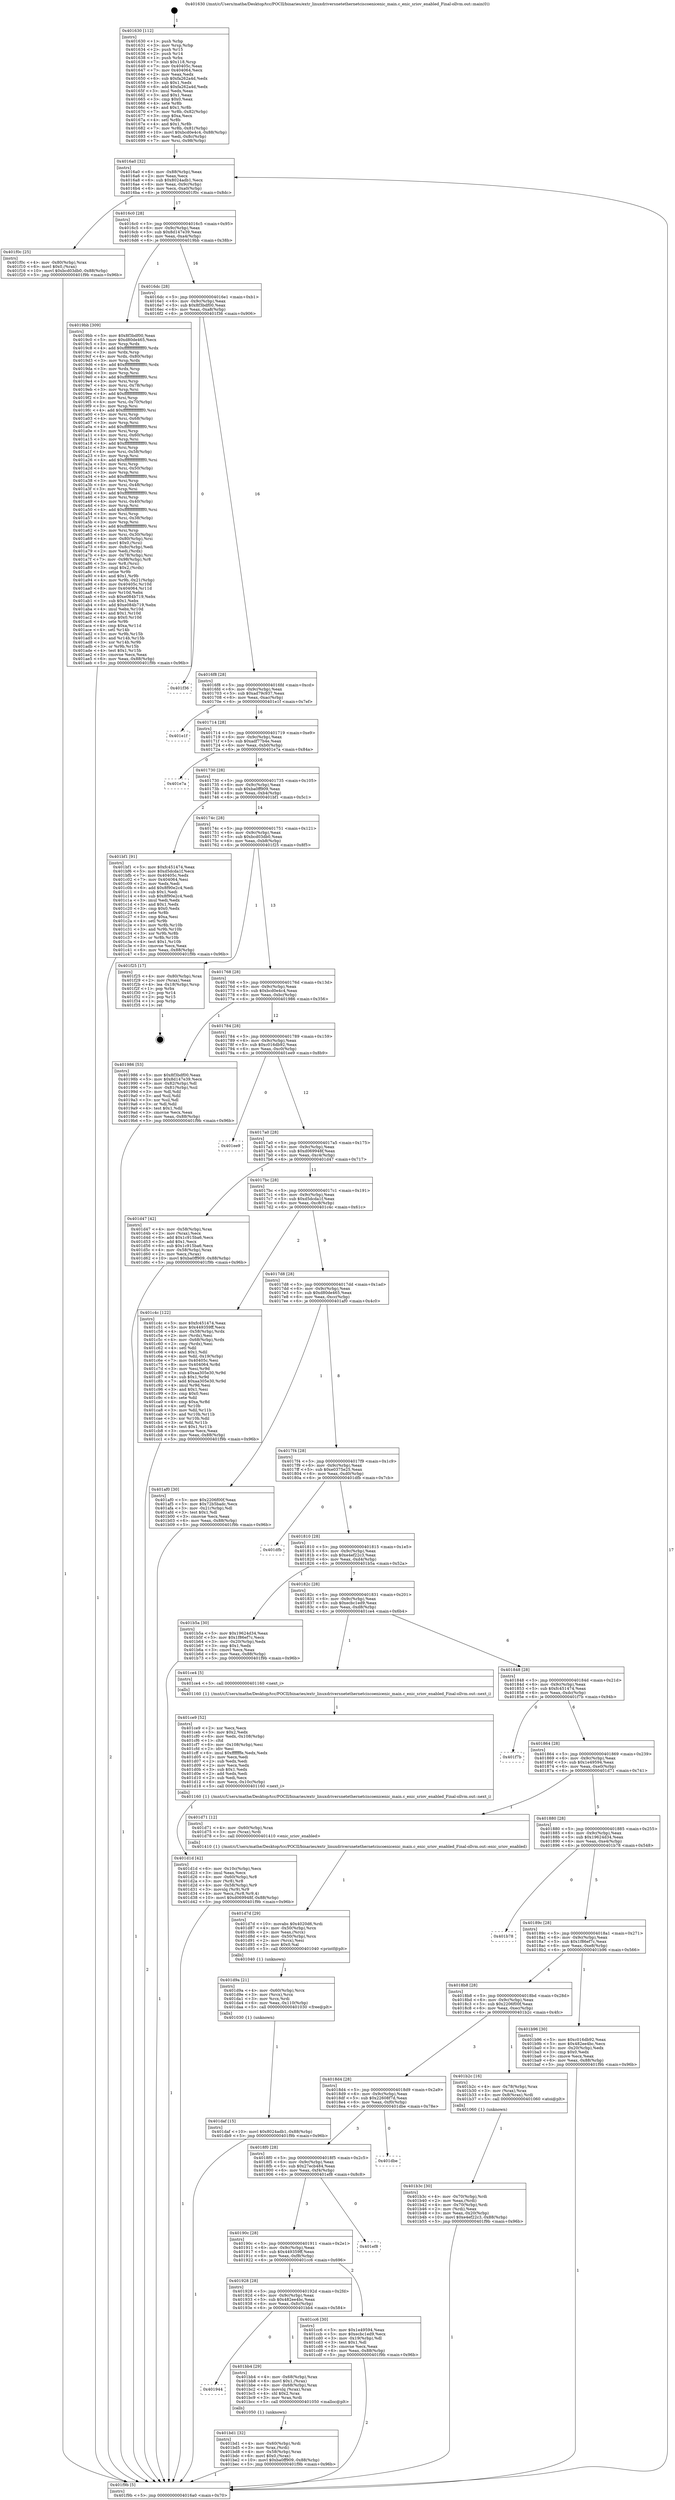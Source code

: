 digraph "0x401630" {
  label = "0x401630 (/mnt/c/Users/mathe/Desktop/tcc/POCII/binaries/extr_linuxdriversnetethernetciscoenicenic_main.c_enic_sriov_enabled_Final-ollvm.out::main(0))"
  labelloc = "t"
  node[shape=record]

  Entry [label="",width=0.3,height=0.3,shape=circle,fillcolor=black,style=filled]
  "0x4016a0" [label="{
     0x4016a0 [32]\l
     | [instrs]\l
     &nbsp;&nbsp;0x4016a0 \<+6\>: mov -0x88(%rbp),%eax\l
     &nbsp;&nbsp;0x4016a6 \<+2\>: mov %eax,%ecx\l
     &nbsp;&nbsp;0x4016a8 \<+6\>: sub $0x8024adb1,%ecx\l
     &nbsp;&nbsp;0x4016ae \<+6\>: mov %eax,-0x9c(%rbp)\l
     &nbsp;&nbsp;0x4016b4 \<+6\>: mov %ecx,-0xa0(%rbp)\l
     &nbsp;&nbsp;0x4016ba \<+6\>: je 0000000000401f0c \<main+0x8dc\>\l
  }"]
  "0x401f0c" [label="{
     0x401f0c [25]\l
     | [instrs]\l
     &nbsp;&nbsp;0x401f0c \<+4\>: mov -0x80(%rbp),%rax\l
     &nbsp;&nbsp;0x401f10 \<+6\>: movl $0x0,(%rax)\l
     &nbsp;&nbsp;0x401f16 \<+10\>: movl $0xbcd03db0,-0x88(%rbp)\l
     &nbsp;&nbsp;0x401f20 \<+5\>: jmp 0000000000401f9b \<main+0x96b\>\l
  }"]
  "0x4016c0" [label="{
     0x4016c0 [28]\l
     | [instrs]\l
     &nbsp;&nbsp;0x4016c0 \<+5\>: jmp 00000000004016c5 \<main+0x95\>\l
     &nbsp;&nbsp;0x4016c5 \<+6\>: mov -0x9c(%rbp),%eax\l
     &nbsp;&nbsp;0x4016cb \<+5\>: sub $0x8d147e39,%eax\l
     &nbsp;&nbsp;0x4016d0 \<+6\>: mov %eax,-0xa4(%rbp)\l
     &nbsp;&nbsp;0x4016d6 \<+6\>: je 00000000004019bb \<main+0x38b\>\l
  }"]
  Exit [label="",width=0.3,height=0.3,shape=circle,fillcolor=black,style=filled,peripheries=2]
  "0x4019bb" [label="{
     0x4019bb [309]\l
     | [instrs]\l
     &nbsp;&nbsp;0x4019bb \<+5\>: mov $0x8f3bdf00,%eax\l
     &nbsp;&nbsp;0x4019c0 \<+5\>: mov $0xd80de465,%ecx\l
     &nbsp;&nbsp;0x4019c5 \<+3\>: mov %rsp,%rdx\l
     &nbsp;&nbsp;0x4019c8 \<+4\>: add $0xfffffffffffffff0,%rdx\l
     &nbsp;&nbsp;0x4019cc \<+3\>: mov %rdx,%rsp\l
     &nbsp;&nbsp;0x4019cf \<+4\>: mov %rdx,-0x80(%rbp)\l
     &nbsp;&nbsp;0x4019d3 \<+3\>: mov %rsp,%rdx\l
     &nbsp;&nbsp;0x4019d6 \<+4\>: add $0xfffffffffffffff0,%rdx\l
     &nbsp;&nbsp;0x4019da \<+3\>: mov %rdx,%rsp\l
     &nbsp;&nbsp;0x4019dd \<+3\>: mov %rsp,%rsi\l
     &nbsp;&nbsp;0x4019e0 \<+4\>: add $0xfffffffffffffff0,%rsi\l
     &nbsp;&nbsp;0x4019e4 \<+3\>: mov %rsi,%rsp\l
     &nbsp;&nbsp;0x4019e7 \<+4\>: mov %rsi,-0x78(%rbp)\l
     &nbsp;&nbsp;0x4019eb \<+3\>: mov %rsp,%rsi\l
     &nbsp;&nbsp;0x4019ee \<+4\>: add $0xfffffffffffffff0,%rsi\l
     &nbsp;&nbsp;0x4019f2 \<+3\>: mov %rsi,%rsp\l
     &nbsp;&nbsp;0x4019f5 \<+4\>: mov %rsi,-0x70(%rbp)\l
     &nbsp;&nbsp;0x4019f9 \<+3\>: mov %rsp,%rsi\l
     &nbsp;&nbsp;0x4019fc \<+4\>: add $0xfffffffffffffff0,%rsi\l
     &nbsp;&nbsp;0x401a00 \<+3\>: mov %rsi,%rsp\l
     &nbsp;&nbsp;0x401a03 \<+4\>: mov %rsi,-0x68(%rbp)\l
     &nbsp;&nbsp;0x401a07 \<+3\>: mov %rsp,%rsi\l
     &nbsp;&nbsp;0x401a0a \<+4\>: add $0xfffffffffffffff0,%rsi\l
     &nbsp;&nbsp;0x401a0e \<+3\>: mov %rsi,%rsp\l
     &nbsp;&nbsp;0x401a11 \<+4\>: mov %rsi,-0x60(%rbp)\l
     &nbsp;&nbsp;0x401a15 \<+3\>: mov %rsp,%rsi\l
     &nbsp;&nbsp;0x401a18 \<+4\>: add $0xfffffffffffffff0,%rsi\l
     &nbsp;&nbsp;0x401a1c \<+3\>: mov %rsi,%rsp\l
     &nbsp;&nbsp;0x401a1f \<+4\>: mov %rsi,-0x58(%rbp)\l
     &nbsp;&nbsp;0x401a23 \<+3\>: mov %rsp,%rsi\l
     &nbsp;&nbsp;0x401a26 \<+4\>: add $0xfffffffffffffff0,%rsi\l
     &nbsp;&nbsp;0x401a2a \<+3\>: mov %rsi,%rsp\l
     &nbsp;&nbsp;0x401a2d \<+4\>: mov %rsi,-0x50(%rbp)\l
     &nbsp;&nbsp;0x401a31 \<+3\>: mov %rsp,%rsi\l
     &nbsp;&nbsp;0x401a34 \<+4\>: add $0xfffffffffffffff0,%rsi\l
     &nbsp;&nbsp;0x401a38 \<+3\>: mov %rsi,%rsp\l
     &nbsp;&nbsp;0x401a3b \<+4\>: mov %rsi,-0x48(%rbp)\l
     &nbsp;&nbsp;0x401a3f \<+3\>: mov %rsp,%rsi\l
     &nbsp;&nbsp;0x401a42 \<+4\>: add $0xfffffffffffffff0,%rsi\l
     &nbsp;&nbsp;0x401a46 \<+3\>: mov %rsi,%rsp\l
     &nbsp;&nbsp;0x401a49 \<+4\>: mov %rsi,-0x40(%rbp)\l
     &nbsp;&nbsp;0x401a4d \<+3\>: mov %rsp,%rsi\l
     &nbsp;&nbsp;0x401a50 \<+4\>: add $0xfffffffffffffff0,%rsi\l
     &nbsp;&nbsp;0x401a54 \<+3\>: mov %rsi,%rsp\l
     &nbsp;&nbsp;0x401a57 \<+4\>: mov %rsi,-0x38(%rbp)\l
     &nbsp;&nbsp;0x401a5b \<+3\>: mov %rsp,%rsi\l
     &nbsp;&nbsp;0x401a5e \<+4\>: add $0xfffffffffffffff0,%rsi\l
     &nbsp;&nbsp;0x401a62 \<+3\>: mov %rsi,%rsp\l
     &nbsp;&nbsp;0x401a65 \<+4\>: mov %rsi,-0x30(%rbp)\l
     &nbsp;&nbsp;0x401a69 \<+4\>: mov -0x80(%rbp),%rsi\l
     &nbsp;&nbsp;0x401a6d \<+6\>: movl $0x0,(%rsi)\l
     &nbsp;&nbsp;0x401a73 \<+6\>: mov -0x8c(%rbp),%edi\l
     &nbsp;&nbsp;0x401a79 \<+2\>: mov %edi,(%rdx)\l
     &nbsp;&nbsp;0x401a7b \<+4\>: mov -0x78(%rbp),%rsi\l
     &nbsp;&nbsp;0x401a7f \<+7\>: mov -0x98(%rbp),%r8\l
     &nbsp;&nbsp;0x401a86 \<+3\>: mov %r8,(%rsi)\l
     &nbsp;&nbsp;0x401a89 \<+3\>: cmpl $0x2,(%rdx)\l
     &nbsp;&nbsp;0x401a8c \<+4\>: setne %r9b\l
     &nbsp;&nbsp;0x401a90 \<+4\>: and $0x1,%r9b\l
     &nbsp;&nbsp;0x401a94 \<+4\>: mov %r9b,-0x21(%rbp)\l
     &nbsp;&nbsp;0x401a98 \<+8\>: mov 0x40405c,%r10d\l
     &nbsp;&nbsp;0x401aa0 \<+8\>: mov 0x404064,%r11d\l
     &nbsp;&nbsp;0x401aa8 \<+3\>: mov %r10d,%ebx\l
     &nbsp;&nbsp;0x401aab \<+6\>: sub $0xe084b719,%ebx\l
     &nbsp;&nbsp;0x401ab1 \<+3\>: sub $0x1,%ebx\l
     &nbsp;&nbsp;0x401ab4 \<+6\>: add $0xe084b719,%ebx\l
     &nbsp;&nbsp;0x401aba \<+4\>: imul %ebx,%r10d\l
     &nbsp;&nbsp;0x401abe \<+4\>: and $0x1,%r10d\l
     &nbsp;&nbsp;0x401ac2 \<+4\>: cmp $0x0,%r10d\l
     &nbsp;&nbsp;0x401ac6 \<+4\>: sete %r9b\l
     &nbsp;&nbsp;0x401aca \<+4\>: cmp $0xa,%r11d\l
     &nbsp;&nbsp;0x401ace \<+4\>: setl %r14b\l
     &nbsp;&nbsp;0x401ad2 \<+3\>: mov %r9b,%r15b\l
     &nbsp;&nbsp;0x401ad5 \<+3\>: and %r14b,%r15b\l
     &nbsp;&nbsp;0x401ad8 \<+3\>: xor %r14b,%r9b\l
     &nbsp;&nbsp;0x401adb \<+3\>: or %r9b,%r15b\l
     &nbsp;&nbsp;0x401ade \<+4\>: test $0x1,%r15b\l
     &nbsp;&nbsp;0x401ae2 \<+3\>: cmovne %ecx,%eax\l
     &nbsp;&nbsp;0x401ae5 \<+6\>: mov %eax,-0x88(%rbp)\l
     &nbsp;&nbsp;0x401aeb \<+5\>: jmp 0000000000401f9b \<main+0x96b\>\l
  }"]
  "0x4016dc" [label="{
     0x4016dc [28]\l
     | [instrs]\l
     &nbsp;&nbsp;0x4016dc \<+5\>: jmp 00000000004016e1 \<main+0xb1\>\l
     &nbsp;&nbsp;0x4016e1 \<+6\>: mov -0x9c(%rbp),%eax\l
     &nbsp;&nbsp;0x4016e7 \<+5\>: sub $0x8f3bdf00,%eax\l
     &nbsp;&nbsp;0x4016ec \<+6\>: mov %eax,-0xa8(%rbp)\l
     &nbsp;&nbsp;0x4016f2 \<+6\>: je 0000000000401f36 \<main+0x906\>\l
  }"]
  "0x401daf" [label="{
     0x401daf [15]\l
     | [instrs]\l
     &nbsp;&nbsp;0x401daf \<+10\>: movl $0x8024adb1,-0x88(%rbp)\l
     &nbsp;&nbsp;0x401db9 \<+5\>: jmp 0000000000401f9b \<main+0x96b\>\l
  }"]
  "0x401f36" [label="{
     0x401f36\l
  }", style=dashed]
  "0x4016f8" [label="{
     0x4016f8 [28]\l
     | [instrs]\l
     &nbsp;&nbsp;0x4016f8 \<+5\>: jmp 00000000004016fd \<main+0xcd\>\l
     &nbsp;&nbsp;0x4016fd \<+6\>: mov -0x9c(%rbp),%eax\l
     &nbsp;&nbsp;0x401703 \<+5\>: sub $0xad79c937,%eax\l
     &nbsp;&nbsp;0x401708 \<+6\>: mov %eax,-0xac(%rbp)\l
     &nbsp;&nbsp;0x40170e \<+6\>: je 0000000000401e1f \<main+0x7ef\>\l
  }"]
  "0x401d9a" [label="{
     0x401d9a [21]\l
     | [instrs]\l
     &nbsp;&nbsp;0x401d9a \<+4\>: mov -0x60(%rbp),%rcx\l
     &nbsp;&nbsp;0x401d9e \<+3\>: mov (%rcx),%rcx\l
     &nbsp;&nbsp;0x401da1 \<+3\>: mov %rcx,%rdi\l
     &nbsp;&nbsp;0x401da4 \<+6\>: mov %eax,-0x110(%rbp)\l
     &nbsp;&nbsp;0x401daa \<+5\>: call 0000000000401030 \<free@plt\>\l
     | [calls]\l
     &nbsp;&nbsp;0x401030 \{1\} (unknown)\l
  }"]
  "0x401e1f" [label="{
     0x401e1f\l
  }", style=dashed]
  "0x401714" [label="{
     0x401714 [28]\l
     | [instrs]\l
     &nbsp;&nbsp;0x401714 \<+5\>: jmp 0000000000401719 \<main+0xe9\>\l
     &nbsp;&nbsp;0x401719 \<+6\>: mov -0x9c(%rbp),%eax\l
     &nbsp;&nbsp;0x40171f \<+5\>: sub $0xadf77b4e,%eax\l
     &nbsp;&nbsp;0x401724 \<+6\>: mov %eax,-0xb0(%rbp)\l
     &nbsp;&nbsp;0x40172a \<+6\>: je 0000000000401e7a \<main+0x84a\>\l
  }"]
  "0x401d7d" [label="{
     0x401d7d [29]\l
     | [instrs]\l
     &nbsp;&nbsp;0x401d7d \<+10\>: movabs $0x4020d6,%rdi\l
     &nbsp;&nbsp;0x401d87 \<+4\>: mov -0x50(%rbp),%rcx\l
     &nbsp;&nbsp;0x401d8b \<+2\>: mov %eax,(%rcx)\l
     &nbsp;&nbsp;0x401d8d \<+4\>: mov -0x50(%rbp),%rcx\l
     &nbsp;&nbsp;0x401d91 \<+2\>: mov (%rcx),%esi\l
     &nbsp;&nbsp;0x401d93 \<+2\>: mov $0x0,%al\l
     &nbsp;&nbsp;0x401d95 \<+5\>: call 0000000000401040 \<printf@plt\>\l
     | [calls]\l
     &nbsp;&nbsp;0x401040 \{1\} (unknown)\l
  }"]
  "0x401e7a" [label="{
     0x401e7a\l
  }", style=dashed]
  "0x401730" [label="{
     0x401730 [28]\l
     | [instrs]\l
     &nbsp;&nbsp;0x401730 \<+5\>: jmp 0000000000401735 \<main+0x105\>\l
     &nbsp;&nbsp;0x401735 \<+6\>: mov -0x9c(%rbp),%eax\l
     &nbsp;&nbsp;0x40173b \<+5\>: sub $0xba0ff909,%eax\l
     &nbsp;&nbsp;0x401740 \<+6\>: mov %eax,-0xb4(%rbp)\l
     &nbsp;&nbsp;0x401746 \<+6\>: je 0000000000401bf1 \<main+0x5c1\>\l
  }"]
  "0x401d1d" [label="{
     0x401d1d [42]\l
     | [instrs]\l
     &nbsp;&nbsp;0x401d1d \<+6\>: mov -0x10c(%rbp),%ecx\l
     &nbsp;&nbsp;0x401d23 \<+3\>: imul %eax,%ecx\l
     &nbsp;&nbsp;0x401d26 \<+4\>: mov -0x60(%rbp),%r8\l
     &nbsp;&nbsp;0x401d2a \<+3\>: mov (%r8),%r8\l
     &nbsp;&nbsp;0x401d2d \<+4\>: mov -0x58(%rbp),%r9\l
     &nbsp;&nbsp;0x401d31 \<+3\>: movslq (%r9),%r9\l
     &nbsp;&nbsp;0x401d34 \<+4\>: mov %ecx,(%r8,%r9,4)\l
     &nbsp;&nbsp;0x401d38 \<+10\>: movl $0xd069948f,-0x88(%rbp)\l
     &nbsp;&nbsp;0x401d42 \<+5\>: jmp 0000000000401f9b \<main+0x96b\>\l
  }"]
  "0x401bf1" [label="{
     0x401bf1 [91]\l
     | [instrs]\l
     &nbsp;&nbsp;0x401bf1 \<+5\>: mov $0xfc451474,%eax\l
     &nbsp;&nbsp;0x401bf6 \<+5\>: mov $0xd5dcda1f,%ecx\l
     &nbsp;&nbsp;0x401bfb \<+7\>: mov 0x40405c,%edx\l
     &nbsp;&nbsp;0x401c02 \<+7\>: mov 0x404064,%esi\l
     &nbsp;&nbsp;0x401c09 \<+2\>: mov %edx,%edi\l
     &nbsp;&nbsp;0x401c0b \<+6\>: add $0x8f90e2c4,%edi\l
     &nbsp;&nbsp;0x401c11 \<+3\>: sub $0x1,%edi\l
     &nbsp;&nbsp;0x401c14 \<+6\>: sub $0x8f90e2c4,%edi\l
     &nbsp;&nbsp;0x401c1a \<+3\>: imul %edi,%edx\l
     &nbsp;&nbsp;0x401c1d \<+3\>: and $0x1,%edx\l
     &nbsp;&nbsp;0x401c20 \<+3\>: cmp $0x0,%edx\l
     &nbsp;&nbsp;0x401c23 \<+4\>: sete %r8b\l
     &nbsp;&nbsp;0x401c27 \<+3\>: cmp $0xa,%esi\l
     &nbsp;&nbsp;0x401c2a \<+4\>: setl %r9b\l
     &nbsp;&nbsp;0x401c2e \<+3\>: mov %r8b,%r10b\l
     &nbsp;&nbsp;0x401c31 \<+3\>: and %r9b,%r10b\l
     &nbsp;&nbsp;0x401c34 \<+3\>: xor %r9b,%r8b\l
     &nbsp;&nbsp;0x401c37 \<+3\>: or %r8b,%r10b\l
     &nbsp;&nbsp;0x401c3a \<+4\>: test $0x1,%r10b\l
     &nbsp;&nbsp;0x401c3e \<+3\>: cmovne %ecx,%eax\l
     &nbsp;&nbsp;0x401c41 \<+6\>: mov %eax,-0x88(%rbp)\l
     &nbsp;&nbsp;0x401c47 \<+5\>: jmp 0000000000401f9b \<main+0x96b\>\l
  }"]
  "0x40174c" [label="{
     0x40174c [28]\l
     | [instrs]\l
     &nbsp;&nbsp;0x40174c \<+5\>: jmp 0000000000401751 \<main+0x121\>\l
     &nbsp;&nbsp;0x401751 \<+6\>: mov -0x9c(%rbp),%eax\l
     &nbsp;&nbsp;0x401757 \<+5\>: sub $0xbcd03db0,%eax\l
     &nbsp;&nbsp;0x40175c \<+6\>: mov %eax,-0xb8(%rbp)\l
     &nbsp;&nbsp;0x401762 \<+6\>: je 0000000000401f25 \<main+0x8f5\>\l
  }"]
  "0x401ce9" [label="{
     0x401ce9 [52]\l
     | [instrs]\l
     &nbsp;&nbsp;0x401ce9 \<+2\>: xor %ecx,%ecx\l
     &nbsp;&nbsp;0x401ceb \<+5\>: mov $0x2,%edx\l
     &nbsp;&nbsp;0x401cf0 \<+6\>: mov %edx,-0x108(%rbp)\l
     &nbsp;&nbsp;0x401cf6 \<+1\>: cltd\l
     &nbsp;&nbsp;0x401cf7 \<+6\>: mov -0x108(%rbp),%esi\l
     &nbsp;&nbsp;0x401cfd \<+2\>: idiv %esi\l
     &nbsp;&nbsp;0x401cff \<+6\>: imul $0xfffffffe,%edx,%edx\l
     &nbsp;&nbsp;0x401d05 \<+2\>: mov %ecx,%edi\l
     &nbsp;&nbsp;0x401d07 \<+2\>: sub %edx,%edi\l
     &nbsp;&nbsp;0x401d09 \<+2\>: mov %ecx,%edx\l
     &nbsp;&nbsp;0x401d0b \<+3\>: sub $0x1,%edx\l
     &nbsp;&nbsp;0x401d0e \<+2\>: add %edx,%edi\l
     &nbsp;&nbsp;0x401d10 \<+2\>: sub %edi,%ecx\l
     &nbsp;&nbsp;0x401d12 \<+6\>: mov %ecx,-0x10c(%rbp)\l
     &nbsp;&nbsp;0x401d18 \<+5\>: call 0000000000401160 \<next_i\>\l
     | [calls]\l
     &nbsp;&nbsp;0x401160 \{1\} (/mnt/c/Users/mathe/Desktop/tcc/POCII/binaries/extr_linuxdriversnetethernetciscoenicenic_main.c_enic_sriov_enabled_Final-ollvm.out::next_i)\l
  }"]
  "0x401f25" [label="{
     0x401f25 [17]\l
     | [instrs]\l
     &nbsp;&nbsp;0x401f25 \<+4\>: mov -0x80(%rbp),%rax\l
     &nbsp;&nbsp;0x401f29 \<+2\>: mov (%rax),%eax\l
     &nbsp;&nbsp;0x401f2b \<+4\>: lea -0x18(%rbp),%rsp\l
     &nbsp;&nbsp;0x401f2f \<+1\>: pop %rbx\l
     &nbsp;&nbsp;0x401f30 \<+2\>: pop %r14\l
     &nbsp;&nbsp;0x401f32 \<+2\>: pop %r15\l
     &nbsp;&nbsp;0x401f34 \<+1\>: pop %rbp\l
     &nbsp;&nbsp;0x401f35 \<+1\>: ret\l
  }"]
  "0x401768" [label="{
     0x401768 [28]\l
     | [instrs]\l
     &nbsp;&nbsp;0x401768 \<+5\>: jmp 000000000040176d \<main+0x13d\>\l
     &nbsp;&nbsp;0x40176d \<+6\>: mov -0x9c(%rbp),%eax\l
     &nbsp;&nbsp;0x401773 \<+5\>: sub $0xbcd0e4c4,%eax\l
     &nbsp;&nbsp;0x401778 \<+6\>: mov %eax,-0xbc(%rbp)\l
     &nbsp;&nbsp;0x40177e \<+6\>: je 0000000000401986 \<main+0x356\>\l
  }"]
  "0x401bd1" [label="{
     0x401bd1 [32]\l
     | [instrs]\l
     &nbsp;&nbsp;0x401bd1 \<+4\>: mov -0x60(%rbp),%rdi\l
     &nbsp;&nbsp;0x401bd5 \<+3\>: mov %rax,(%rdi)\l
     &nbsp;&nbsp;0x401bd8 \<+4\>: mov -0x58(%rbp),%rax\l
     &nbsp;&nbsp;0x401bdc \<+6\>: movl $0x0,(%rax)\l
     &nbsp;&nbsp;0x401be2 \<+10\>: movl $0xba0ff909,-0x88(%rbp)\l
     &nbsp;&nbsp;0x401bec \<+5\>: jmp 0000000000401f9b \<main+0x96b\>\l
  }"]
  "0x401986" [label="{
     0x401986 [53]\l
     | [instrs]\l
     &nbsp;&nbsp;0x401986 \<+5\>: mov $0x8f3bdf00,%eax\l
     &nbsp;&nbsp;0x40198b \<+5\>: mov $0x8d147e39,%ecx\l
     &nbsp;&nbsp;0x401990 \<+6\>: mov -0x82(%rbp),%dl\l
     &nbsp;&nbsp;0x401996 \<+7\>: mov -0x81(%rbp),%sil\l
     &nbsp;&nbsp;0x40199d \<+3\>: mov %dl,%dil\l
     &nbsp;&nbsp;0x4019a0 \<+3\>: and %sil,%dil\l
     &nbsp;&nbsp;0x4019a3 \<+3\>: xor %sil,%dl\l
     &nbsp;&nbsp;0x4019a6 \<+3\>: or %dl,%dil\l
     &nbsp;&nbsp;0x4019a9 \<+4\>: test $0x1,%dil\l
     &nbsp;&nbsp;0x4019ad \<+3\>: cmovne %ecx,%eax\l
     &nbsp;&nbsp;0x4019b0 \<+6\>: mov %eax,-0x88(%rbp)\l
     &nbsp;&nbsp;0x4019b6 \<+5\>: jmp 0000000000401f9b \<main+0x96b\>\l
  }"]
  "0x401784" [label="{
     0x401784 [28]\l
     | [instrs]\l
     &nbsp;&nbsp;0x401784 \<+5\>: jmp 0000000000401789 \<main+0x159\>\l
     &nbsp;&nbsp;0x401789 \<+6\>: mov -0x9c(%rbp),%eax\l
     &nbsp;&nbsp;0x40178f \<+5\>: sub $0xc016db92,%eax\l
     &nbsp;&nbsp;0x401794 \<+6\>: mov %eax,-0xc0(%rbp)\l
     &nbsp;&nbsp;0x40179a \<+6\>: je 0000000000401ee9 \<main+0x8b9\>\l
  }"]
  "0x401f9b" [label="{
     0x401f9b [5]\l
     | [instrs]\l
     &nbsp;&nbsp;0x401f9b \<+5\>: jmp 00000000004016a0 \<main+0x70\>\l
  }"]
  "0x401630" [label="{
     0x401630 [112]\l
     | [instrs]\l
     &nbsp;&nbsp;0x401630 \<+1\>: push %rbp\l
     &nbsp;&nbsp;0x401631 \<+3\>: mov %rsp,%rbp\l
     &nbsp;&nbsp;0x401634 \<+2\>: push %r15\l
     &nbsp;&nbsp;0x401636 \<+2\>: push %r14\l
     &nbsp;&nbsp;0x401638 \<+1\>: push %rbx\l
     &nbsp;&nbsp;0x401639 \<+7\>: sub $0x118,%rsp\l
     &nbsp;&nbsp;0x401640 \<+7\>: mov 0x40405c,%eax\l
     &nbsp;&nbsp;0x401647 \<+7\>: mov 0x404064,%ecx\l
     &nbsp;&nbsp;0x40164e \<+2\>: mov %eax,%edx\l
     &nbsp;&nbsp;0x401650 \<+6\>: sub $0xfa262a4d,%edx\l
     &nbsp;&nbsp;0x401656 \<+3\>: sub $0x1,%edx\l
     &nbsp;&nbsp;0x401659 \<+6\>: add $0xfa262a4d,%edx\l
     &nbsp;&nbsp;0x40165f \<+3\>: imul %edx,%eax\l
     &nbsp;&nbsp;0x401662 \<+3\>: and $0x1,%eax\l
     &nbsp;&nbsp;0x401665 \<+3\>: cmp $0x0,%eax\l
     &nbsp;&nbsp;0x401668 \<+4\>: sete %r8b\l
     &nbsp;&nbsp;0x40166c \<+4\>: and $0x1,%r8b\l
     &nbsp;&nbsp;0x401670 \<+7\>: mov %r8b,-0x82(%rbp)\l
     &nbsp;&nbsp;0x401677 \<+3\>: cmp $0xa,%ecx\l
     &nbsp;&nbsp;0x40167a \<+4\>: setl %r8b\l
     &nbsp;&nbsp;0x40167e \<+4\>: and $0x1,%r8b\l
     &nbsp;&nbsp;0x401682 \<+7\>: mov %r8b,-0x81(%rbp)\l
     &nbsp;&nbsp;0x401689 \<+10\>: movl $0xbcd0e4c4,-0x88(%rbp)\l
     &nbsp;&nbsp;0x401693 \<+6\>: mov %edi,-0x8c(%rbp)\l
     &nbsp;&nbsp;0x401699 \<+7\>: mov %rsi,-0x98(%rbp)\l
  }"]
  "0x401944" [label="{
     0x401944\l
  }", style=dashed]
  "0x401bb4" [label="{
     0x401bb4 [29]\l
     | [instrs]\l
     &nbsp;&nbsp;0x401bb4 \<+4\>: mov -0x68(%rbp),%rax\l
     &nbsp;&nbsp;0x401bb8 \<+6\>: movl $0x1,(%rax)\l
     &nbsp;&nbsp;0x401bbe \<+4\>: mov -0x68(%rbp),%rax\l
     &nbsp;&nbsp;0x401bc2 \<+3\>: movslq (%rax),%rax\l
     &nbsp;&nbsp;0x401bc5 \<+4\>: shl $0x2,%rax\l
     &nbsp;&nbsp;0x401bc9 \<+3\>: mov %rax,%rdi\l
     &nbsp;&nbsp;0x401bcc \<+5\>: call 0000000000401050 \<malloc@plt\>\l
     | [calls]\l
     &nbsp;&nbsp;0x401050 \{1\} (unknown)\l
  }"]
  "0x401ee9" [label="{
     0x401ee9\l
  }", style=dashed]
  "0x4017a0" [label="{
     0x4017a0 [28]\l
     | [instrs]\l
     &nbsp;&nbsp;0x4017a0 \<+5\>: jmp 00000000004017a5 \<main+0x175\>\l
     &nbsp;&nbsp;0x4017a5 \<+6\>: mov -0x9c(%rbp),%eax\l
     &nbsp;&nbsp;0x4017ab \<+5\>: sub $0xd069948f,%eax\l
     &nbsp;&nbsp;0x4017b0 \<+6\>: mov %eax,-0xc4(%rbp)\l
     &nbsp;&nbsp;0x4017b6 \<+6\>: je 0000000000401d47 \<main+0x717\>\l
  }"]
  "0x401928" [label="{
     0x401928 [28]\l
     | [instrs]\l
     &nbsp;&nbsp;0x401928 \<+5\>: jmp 000000000040192d \<main+0x2fd\>\l
     &nbsp;&nbsp;0x40192d \<+6\>: mov -0x9c(%rbp),%eax\l
     &nbsp;&nbsp;0x401933 \<+5\>: sub $0x482ee4bc,%eax\l
     &nbsp;&nbsp;0x401938 \<+6\>: mov %eax,-0xfc(%rbp)\l
     &nbsp;&nbsp;0x40193e \<+6\>: je 0000000000401bb4 \<main+0x584\>\l
  }"]
  "0x401d47" [label="{
     0x401d47 [42]\l
     | [instrs]\l
     &nbsp;&nbsp;0x401d47 \<+4\>: mov -0x58(%rbp),%rax\l
     &nbsp;&nbsp;0x401d4b \<+2\>: mov (%rax),%ecx\l
     &nbsp;&nbsp;0x401d4d \<+6\>: add $0x1c915ba6,%ecx\l
     &nbsp;&nbsp;0x401d53 \<+3\>: add $0x1,%ecx\l
     &nbsp;&nbsp;0x401d56 \<+6\>: sub $0x1c915ba6,%ecx\l
     &nbsp;&nbsp;0x401d5c \<+4\>: mov -0x58(%rbp),%rax\l
     &nbsp;&nbsp;0x401d60 \<+2\>: mov %ecx,(%rax)\l
     &nbsp;&nbsp;0x401d62 \<+10\>: movl $0xba0ff909,-0x88(%rbp)\l
     &nbsp;&nbsp;0x401d6c \<+5\>: jmp 0000000000401f9b \<main+0x96b\>\l
  }"]
  "0x4017bc" [label="{
     0x4017bc [28]\l
     | [instrs]\l
     &nbsp;&nbsp;0x4017bc \<+5\>: jmp 00000000004017c1 \<main+0x191\>\l
     &nbsp;&nbsp;0x4017c1 \<+6\>: mov -0x9c(%rbp),%eax\l
     &nbsp;&nbsp;0x4017c7 \<+5\>: sub $0xd5dcda1f,%eax\l
     &nbsp;&nbsp;0x4017cc \<+6\>: mov %eax,-0xc8(%rbp)\l
     &nbsp;&nbsp;0x4017d2 \<+6\>: je 0000000000401c4c \<main+0x61c\>\l
  }"]
  "0x401cc6" [label="{
     0x401cc6 [30]\l
     | [instrs]\l
     &nbsp;&nbsp;0x401cc6 \<+5\>: mov $0x1e49594,%eax\l
     &nbsp;&nbsp;0x401ccb \<+5\>: mov $0xecbc1ed9,%ecx\l
     &nbsp;&nbsp;0x401cd0 \<+3\>: mov -0x19(%rbp),%dl\l
     &nbsp;&nbsp;0x401cd3 \<+3\>: test $0x1,%dl\l
     &nbsp;&nbsp;0x401cd6 \<+3\>: cmovne %ecx,%eax\l
     &nbsp;&nbsp;0x401cd9 \<+6\>: mov %eax,-0x88(%rbp)\l
     &nbsp;&nbsp;0x401cdf \<+5\>: jmp 0000000000401f9b \<main+0x96b\>\l
  }"]
  "0x401c4c" [label="{
     0x401c4c [122]\l
     | [instrs]\l
     &nbsp;&nbsp;0x401c4c \<+5\>: mov $0xfc451474,%eax\l
     &nbsp;&nbsp;0x401c51 \<+5\>: mov $0x449359ff,%ecx\l
     &nbsp;&nbsp;0x401c56 \<+4\>: mov -0x58(%rbp),%rdx\l
     &nbsp;&nbsp;0x401c5a \<+2\>: mov (%rdx),%esi\l
     &nbsp;&nbsp;0x401c5c \<+4\>: mov -0x68(%rbp),%rdx\l
     &nbsp;&nbsp;0x401c60 \<+2\>: cmp (%rdx),%esi\l
     &nbsp;&nbsp;0x401c62 \<+4\>: setl %dil\l
     &nbsp;&nbsp;0x401c66 \<+4\>: and $0x1,%dil\l
     &nbsp;&nbsp;0x401c6a \<+4\>: mov %dil,-0x19(%rbp)\l
     &nbsp;&nbsp;0x401c6e \<+7\>: mov 0x40405c,%esi\l
     &nbsp;&nbsp;0x401c75 \<+8\>: mov 0x404064,%r8d\l
     &nbsp;&nbsp;0x401c7d \<+3\>: mov %esi,%r9d\l
     &nbsp;&nbsp;0x401c80 \<+7\>: sub $0xaa305e30,%r9d\l
     &nbsp;&nbsp;0x401c87 \<+4\>: sub $0x1,%r9d\l
     &nbsp;&nbsp;0x401c8b \<+7\>: add $0xaa305e30,%r9d\l
     &nbsp;&nbsp;0x401c92 \<+4\>: imul %r9d,%esi\l
     &nbsp;&nbsp;0x401c96 \<+3\>: and $0x1,%esi\l
     &nbsp;&nbsp;0x401c99 \<+3\>: cmp $0x0,%esi\l
     &nbsp;&nbsp;0x401c9c \<+4\>: sete %dil\l
     &nbsp;&nbsp;0x401ca0 \<+4\>: cmp $0xa,%r8d\l
     &nbsp;&nbsp;0x401ca4 \<+4\>: setl %r10b\l
     &nbsp;&nbsp;0x401ca8 \<+3\>: mov %dil,%r11b\l
     &nbsp;&nbsp;0x401cab \<+3\>: and %r10b,%r11b\l
     &nbsp;&nbsp;0x401cae \<+3\>: xor %r10b,%dil\l
     &nbsp;&nbsp;0x401cb1 \<+3\>: or %dil,%r11b\l
     &nbsp;&nbsp;0x401cb4 \<+4\>: test $0x1,%r11b\l
     &nbsp;&nbsp;0x401cb8 \<+3\>: cmovne %ecx,%eax\l
     &nbsp;&nbsp;0x401cbb \<+6\>: mov %eax,-0x88(%rbp)\l
     &nbsp;&nbsp;0x401cc1 \<+5\>: jmp 0000000000401f9b \<main+0x96b\>\l
  }"]
  "0x4017d8" [label="{
     0x4017d8 [28]\l
     | [instrs]\l
     &nbsp;&nbsp;0x4017d8 \<+5\>: jmp 00000000004017dd \<main+0x1ad\>\l
     &nbsp;&nbsp;0x4017dd \<+6\>: mov -0x9c(%rbp),%eax\l
     &nbsp;&nbsp;0x4017e3 \<+5\>: sub $0xd80de465,%eax\l
     &nbsp;&nbsp;0x4017e8 \<+6\>: mov %eax,-0xcc(%rbp)\l
     &nbsp;&nbsp;0x4017ee \<+6\>: je 0000000000401af0 \<main+0x4c0\>\l
  }"]
  "0x40190c" [label="{
     0x40190c [28]\l
     | [instrs]\l
     &nbsp;&nbsp;0x40190c \<+5\>: jmp 0000000000401911 \<main+0x2e1\>\l
     &nbsp;&nbsp;0x401911 \<+6\>: mov -0x9c(%rbp),%eax\l
     &nbsp;&nbsp;0x401917 \<+5\>: sub $0x449359ff,%eax\l
     &nbsp;&nbsp;0x40191c \<+6\>: mov %eax,-0xf8(%rbp)\l
     &nbsp;&nbsp;0x401922 \<+6\>: je 0000000000401cc6 \<main+0x696\>\l
  }"]
  "0x401af0" [label="{
     0x401af0 [30]\l
     | [instrs]\l
     &nbsp;&nbsp;0x401af0 \<+5\>: mov $0x2206f00f,%eax\l
     &nbsp;&nbsp;0x401af5 \<+5\>: mov $0x72b5badc,%ecx\l
     &nbsp;&nbsp;0x401afa \<+3\>: mov -0x21(%rbp),%dl\l
     &nbsp;&nbsp;0x401afd \<+3\>: test $0x1,%dl\l
     &nbsp;&nbsp;0x401b00 \<+3\>: cmovne %ecx,%eax\l
     &nbsp;&nbsp;0x401b03 \<+6\>: mov %eax,-0x88(%rbp)\l
     &nbsp;&nbsp;0x401b09 \<+5\>: jmp 0000000000401f9b \<main+0x96b\>\l
  }"]
  "0x4017f4" [label="{
     0x4017f4 [28]\l
     | [instrs]\l
     &nbsp;&nbsp;0x4017f4 \<+5\>: jmp 00000000004017f9 \<main+0x1c9\>\l
     &nbsp;&nbsp;0x4017f9 \<+6\>: mov -0x9c(%rbp),%eax\l
     &nbsp;&nbsp;0x4017ff \<+5\>: sub $0xe0375e25,%eax\l
     &nbsp;&nbsp;0x401804 \<+6\>: mov %eax,-0xd0(%rbp)\l
     &nbsp;&nbsp;0x40180a \<+6\>: je 0000000000401dfb \<main+0x7cb\>\l
  }"]
  "0x401ef8" [label="{
     0x401ef8\l
  }", style=dashed]
  "0x401dfb" [label="{
     0x401dfb\l
  }", style=dashed]
  "0x401810" [label="{
     0x401810 [28]\l
     | [instrs]\l
     &nbsp;&nbsp;0x401810 \<+5\>: jmp 0000000000401815 \<main+0x1e5\>\l
     &nbsp;&nbsp;0x401815 \<+6\>: mov -0x9c(%rbp),%eax\l
     &nbsp;&nbsp;0x40181b \<+5\>: sub $0xe4ef22c3,%eax\l
     &nbsp;&nbsp;0x401820 \<+6\>: mov %eax,-0xd4(%rbp)\l
     &nbsp;&nbsp;0x401826 \<+6\>: je 0000000000401b5a \<main+0x52a\>\l
  }"]
  "0x4018f0" [label="{
     0x4018f0 [28]\l
     | [instrs]\l
     &nbsp;&nbsp;0x4018f0 \<+5\>: jmp 00000000004018f5 \<main+0x2c5\>\l
     &nbsp;&nbsp;0x4018f5 \<+6\>: mov -0x9c(%rbp),%eax\l
     &nbsp;&nbsp;0x4018fb \<+5\>: sub $0x27ecb484,%eax\l
     &nbsp;&nbsp;0x401900 \<+6\>: mov %eax,-0xf4(%rbp)\l
     &nbsp;&nbsp;0x401906 \<+6\>: je 0000000000401ef8 \<main+0x8c8\>\l
  }"]
  "0x401b5a" [label="{
     0x401b5a [30]\l
     | [instrs]\l
     &nbsp;&nbsp;0x401b5a \<+5\>: mov $0x19624d34,%eax\l
     &nbsp;&nbsp;0x401b5f \<+5\>: mov $0x1f86ef7c,%ecx\l
     &nbsp;&nbsp;0x401b64 \<+3\>: mov -0x20(%rbp),%edx\l
     &nbsp;&nbsp;0x401b67 \<+3\>: cmp $0x1,%edx\l
     &nbsp;&nbsp;0x401b6a \<+3\>: cmovl %ecx,%eax\l
     &nbsp;&nbsp;0x401b6d \<+6\>: mov %eax,-0x88(%rbp)\l
     &nbsp;&nbsp;0x401b73 \<+5\>: jmp 0000000000401f9b \<main+0x96b\>\l
  }"]
  "0x40182c" [label="{
     0x40182c [28]\l
     | [instrs]\l
     &nbsp;&nbsp;0x40182c \<+5\>: jmp 0000000000401831 \<main+0x201\>\l
     &nbsp;&nbsp;0x401831 \<+6\>: mov -0x9c(%rbp),%eax\l
     &nbsp;&nbsp;0x401837 \<+5\>: sub $0xecbc1ed9,%eax\l
     &nbsp;&nbsp;0x40183c \<+6\>: mov %eax,-0xd8(%rbp)\l
     &nbsp;&nbsp;0x401842 \<+6\>: je 0000000000401ce4 \<main+0x6b4\>\l
  }"]
  "0x401dbe" [label="{
     0x401dbe\l
  }", style=dashed]
  "0x401ce4" [label="{
     0x401ce4 [5]\l
     | [instrs]\l
     &nbsp;&nbsp;0x401ce4 \<+5\>: call 0000000000401160 \<next_i\>\l
     | [calls]\l
     &nbsp;&nbsp;0x401160 \{1\} (/mnt/c/Users/mathe/Desktop/tcc/POCII/binaries/extr_linuxdriversnetethernetciscoenicenic_main.c_enic_sriov_enabled_Final-ollvm.out::next_i)\l
  }"]
  "0x401848" [label="{
     0x401848 [28]\l
     | [instrs]\l
     &nbsp;&nbsp;0x401848 \<+5\>: jmp 000000000040184d \<main+0x21d\>\l
     &nbsp;&nbsp;0x40184d \<+6\>: mov -0x9c(%rbp),%eax\l
     &nbsp;&nbsp;0x401853 \<+5\>: sub $0xfc451474,%eax\l
     &nbsp;&nbsp;0x401858 \<+6\>: mov %eax,-0xdc(%rbp)\l
     &nbsp;&nbsp;0x40185e \<+6\>: je 0000000000401f7b \<main+0x94b\>\l
  }"]
  "0x401b3c" [label="{
     0x401b3c [30]\l
     | [instrs]\l
     &nbsp;&nbsp;0x401b3c \<+4\>: mov -0x70(%rbp),%rdi\l
     &nbsp;&nbsp;0x401b40 \<+2\>: mov %eax,(%rdi)\l
     &nbsp;&nbsp;0x401b42 \<+4\>: mov -0x70(%rbp),%rdi\l
     &nbsp;&nbsp;0x401b46 \<+2\>: mov (%rdi),%eax\l
     &nbsp;&nbsp;0x401b48 \<+3\>: mov %eax,-0x20(%rbp)\l
     &nbsp;&nbsp;0x401b4b \<+10\>: movl $0xe4ef22c3,-0x88(%rbp)\l
     &nbsp;&nbsp;0x401b55 \<+5\>: jmp 0000000000401f9b \<main+0x96b\>\l
  }"]
  "0x401f7b" [label="{
     0x401f7b\l
  }", style=dashed]
  "0x401864" [label="{
     0x401864 [28]\l
     | [instrs]\l
     &nbsp;&nbsp;0x401864 \<+5\>: jmp 0000000000401869 \<main+0x239\>\l
     &nbsp;&nbsp;0x401869 \<+6\>: mov -0x9c(%rbp),%eax\l
     &nbsp;&nbsp;0x40186f \<+5\>: sub $0x1e49594,%eax\l
     &nbsp;&nbsp;0x401874 \<+6\>: mov %eax,-0xe0(%rbp)\l
     &nbsp;&nbsp;0x40187a \<+6\>: je 0000000000401d71 \<main+0x741\>\l
  }"]
  "0x4018d4" [label="{
     0x4018d4 [28]\l
     | [instrs]\l
     &nbsp;&nbsp;0x4018d4 \<+5\>: jmp 00000000004018d9 \<main+0x2a9\>\l
     &nbsp;&nbsp;0x4018d9 \<+6\>: mov -0x9c(%rbp),%eax\l
     &nbsp;&nbsp;0x4018df \<+5\>: sub $0x22608f7d,%eax\l
     &nbsp;&nbsp;0x4018e4 \<+6\>: mov %eax,-0xf0(%rbp)\l
     &nbsp;&nbsp;0x4018ea \<+6\>: je 0000000000401dbe \<main+0x78e\>\l
  }"]
  "0x401d71" [label="{
     0x401d71 [12]\l
     | [instrs]\l
     &nbsp;&nbsp;0x401d71 \<+4\>: mov -0x60(%rbp),%rax\l
     &nbsp;&nbsp;0x401d75 \<+3\>: mov (%rax),%rdi\l
     &nbsp;&nbsp;0x401d78 \<+5\>: call 0000000000401410 \<enic_sriov_enabled\>\l
     | [calls]\l
     &nbsp;&nbsp;0x401410 \{1\} (/mnt/c/Users/mathe/Desktop/tcc/POCII/binaries/extr_linuxdriversnetethernetciscoenicenic_main.c_enic_sriov_enabled_Final-ollvm.out::enic_sriov_enabled)\l
  }"]
  "0x401880" [label="{
     0x401880 [28]\l
     | [instrs]\l
     &nbsp;&nbsp;0x401880 \<+5\>: jmp 0000000000401885 \<main+0x255\>\l
     &nbsp;&nbsp;0x401885 \<+6\>: mov -0x9c(%rbp),%eax\l
     &nbsp;&nbsp;0x40188b \<+5\>: sub $0x19624d34,%eax\l
     &nbsp;&nbsp;0x401890 \<+6\>: mov %eax,-0xe4(%rbp)\l
     &nbsp;&nbsp;0x401896 \<+6\>: je 0000000000401b78 \<main+0x548\>\l
  }"]
  "0x401b2c" [label="{
     0x401b2c [16]\l
     | [instrs]\l
     &nbsp;&nbsp;0x401b2c \<+4\>: mov -0x78(%rbp),%rax\l
     &nbsp;&nbsp;0x401b30 \<+3\>: mov (%rax),%rax\l
     &nbsp;&nbsp;0x401b33 \<+4\>: mov 0x8(%rax),%rdi\l
     &nbsp;&nbsp;0x401b37 \<+5\>: call 0000000000401060 \<atoi@plt\>\l
     | [calls]\l
     &nbsp;&nbsp;0x401060 \{1\} (unknown)\l
  }"]
  "0x401b78" [label="{
     0x401b78\l
  }", style=dashed]
  "0x40189c" [label="{
     0x40189c [28]\l
     | [instrs]\l
     &nbsp;&nbsp;0x40189c \<+5\>: jmp 00000000004018a1 \<main+0x271\>\l
     &nbsp;&nbsp;0x4018a1 \<+6\>: mov -0x9c(%rbp),%eax\l
     &nbsp;&nbsp;0x4018a7 \<+5\>: sub $0x1f86ef7c,%eax\l
     &nbsp;&nbsp;0x4018ac \<+6\>: mov %eax,-0xe8(%rbp)\l
     &nbsp;&nbsp;0x4018b2 \<+6\>: je 0000000000401b96 \<main+0x566\>\l
  }"]
  "0x4018b8" [label="{
     0x4018b8 [28]\l
     | [instrs]\l
     &nbsp;&nbsp;0x4018b8 \<+5\>: jmp 00000000004018bd \<main+0x28d\>\l
     &nbsp;&nbsp;0x4018bd \<+6\>: mov -0x9c(%rbp),%eax\l
     &nbsp;&nbsp;0x4018c3 \<+5\>: sub $0x2206f00f,%eax\l
     &nbsp;&nbsp;0x4018c8 \<+6\>: mov %eax,-0xec(%rbp)\l
     &nbsp;&nbsp;0x4018ce \<+6\>: je 0000000000401b2c \<main+0x4fc\>\l
  }"]
  "0x401b96" [label="{
     0x401b96 [30]\l
     | [instrs]\l
     &nbsp;&nbsp;0x401b96 \<+5\>: mov $0xc016db92,%eax\l
     &nbsp;&nbsp;0x401b9b \<+5\>: mov $0x482ee4bc,%ecx\l
     &nbsp;&nbsp;0x401ba0 \<+3\>: mov -0x20(%rbp),%edx\l
     &nbsp;&nbsp;0x401ba3 \<+3\>: cmp $0x0,%edx\l
     &nbsp;&nbsp;0x401ba6 \<+3\>: cmove %ecx,%eax\l
     &nbsp;&nbsp;0x401ba9 \<+6\>: mov %eax,-0x88(%rbp)\l
     &nbsp;&nbsp;0x401baf \<+5\>: jmp 0000000000401f9b \<main+0x96b\>\l
  }"]
  Entry -> "0x401630" [label=" 1"]
  "0x4016a0" -> "0x401f0c" [label=" 1"]
  "0x4016a0" -> "0x4016c0" [label=" 17"]
  "0x401f25" -> Exit [label=" 1"]
  "0x4016c0" -> "0x4019bb" [label=" 1"]
  "0x4016c0" -> "0x4016dc" [label=" 16"]
  "0x401f0c" -> "0x401f9b" [label=" 1"]
  "0x4016dc" -> "0x401f36" [label=" 0"]
  "0x4016dc" -> "0x4016f8" [label=" 16"]
  "0x401daf" -> "0x401f9b" [label=" 1"]
  "0x4016f8" -> "0x401e1f" [label=" 0"]
  "0x4016f8" -> "0x401714" [label=" 16"]
  "0x401d9a" -> "0x401daf" [label=" 1"]
  "0x401714" -> "0x401e7a" [label=" 0"]
  "0x401714" -> "0x401730" [label=" 16"]
  "0x401d7d" -> "0x401d9a" [label=" 1"]
  "0x401730" -> "0x401bf1" [label=" 2"]
  "0x401730" -> "0x40174c" [label=" 14"]
  "0x401d71" -> "0x401d7d" [label=" 1"]
  "0x40174c" -> "0x401f25" [label=" 1"]
  "0x40174c" -> "0x401768" [label=" 13"]
  "0x401d47" -> "0x401f9b" [label=" 1"]
  "0x401768" -> "0x401986" [label=" 1"]
  "0x401768" -> "0x401784" [label=" 12"]
  "0x401986" -> "0x401f9b" [label=" 1"]
  "0x401630" -> "0x4016a0" [label=" 1"]
  "0x401f9b" -> "0x4016a0" [label=" 17"]
  "0x401d1d" -> "0x401f9b" [label=" 1"]
  "0x4019bb" -> "0x401f9b" [label=" 1"]
  "0x401ce9" -> "0x401d1d" [label=" 1"]
  "0x401784" -> "0x401ee9" [label=" 0"]
  "0x401784" -> "0x4017a0" [label=" 12"]
  "0x401ce4" -> "0x401ce9" [label=" 1"]
  "0x4017a0" -> "0x401d47" [label=" 1"]
  "0x4017a0" -> "0x4017bc" [label=" 11"]
  "0x401c4c" -> "0x401f9b" [label=" 2"]
  "0x4017bc" -> "0x401c4c" [label=" 2"]
  "0x4017bc" -> "0x4017d8" [label=" 9"]
  "0x401bf1" -> "0x401f9b" [label=" 2"]
  "0x4017d8" -> "0x401af0" [label=" 1"]
  "0x4017d8" -> "0x4017f4" [label=" 8"]
  "0x401af0" -> "0x401f9b" [label=" 1"]
  "0x401bb4" -> "0x401bd1" [label=" 1"]
  "0x4017f4" -> "0x401dfb" [label=" 0"]
  "0x4017f4" -> "0x401810" [label=" 8"]
  "0x401928" -> "0x401944" [label=" 0"]
  "0x401810" -> "0x401b5a" [label=" 1"]
  "0x401810" -> "0x40182c" [label=" 7"]
  "0x401cc6" -> "0x401f9b" [label=" 2"]
  "0x40182c" -> "0x401ce4" [label=" 1"]
  "0x40182c" -> "0x401848" [label=" 6"]
  "0x40190c" -> "0x401928" [label=" 1"]
  "0x401848" -> "0x401f7b" [label=" 0"]
  "0x401848" -> "0x401864" [label=" 6"]
  "0x401bd1" -> "0x401f9b" [label=" 1"]
  "0x401864" -> "0x401d71" [label=" 1"]
  "0x401864" -> "0x401880" [label=" 5"]
  "0x4018f0" -> "0x40190c" [label=" 3"]
  "0x401880" -> "0x401b78" [label=" 0"]
  "0x401880" -> "0x40189c" [label=" 5"]
  "0x4018f0" -> "0x401ef8" [label=" 0"]
  "0x40189c" -> "0x401b96" [label=" 1"]
  "0x40189c" -> "0x4018b8" [label=" 4"]
  "0x401928" -> "0x401bb4" [label=" 1"]
  "0x4018b8" -> "0x401b2c" [label=" 1"]
  "0x4018b8" -> "0x4018d4" [label=" 3"]
  "0x401b2c" -> "0x401b3c" [label=" 1"]
  "0x401b3c" -> "0x401f9b" [label=" 1"]
  "0x401b5a" -> "0x401f9b" [label=" 1"]
  "0x401b96" -> "0x401f9b" [label=" 1"]
  "0x40190c" -> "0x401cc6" [label=" 2"]
  "0x4018d4" -> "0x401dbe" [label=" 0"]
  "0x4018d4" -> "0x4018f0" [label=" 3"]
}
